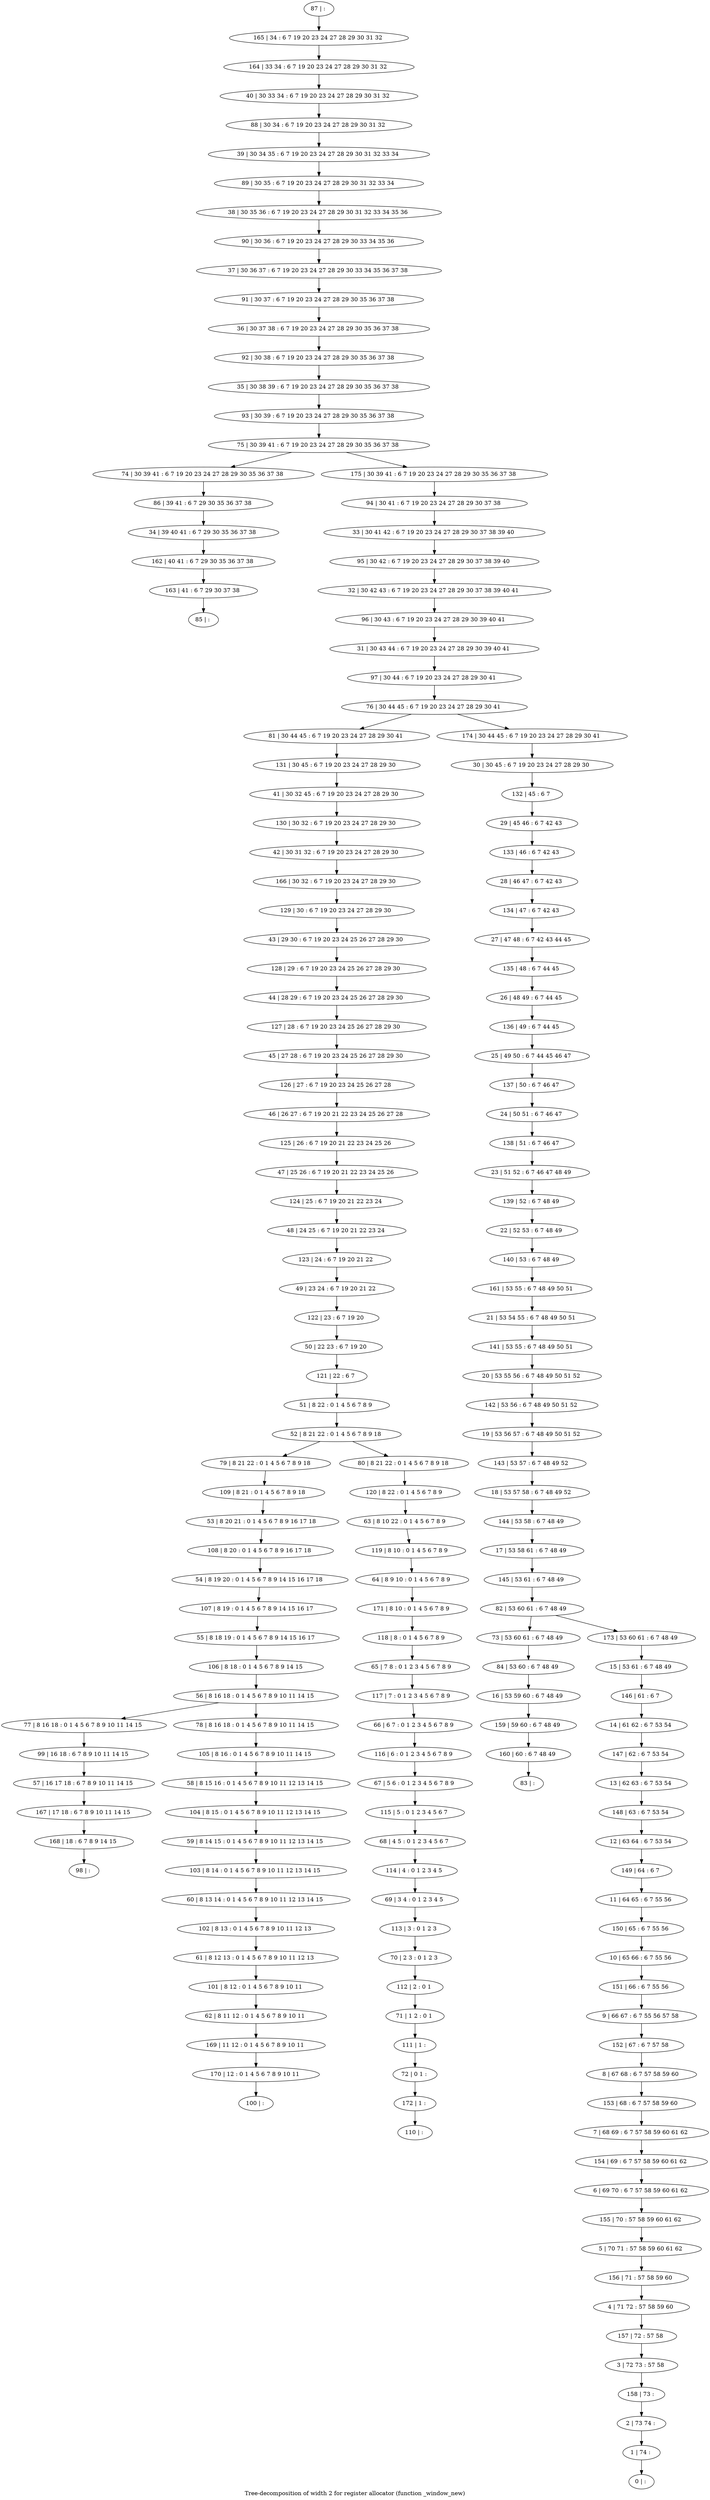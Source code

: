 digraph G {
graph [label="Tree-decomposition of width 2 for register allocator (function _window_new)"]
0[label="0 | : "];
1[label="1 | 74 : "];
2[label="2 | 73 74 : "];
3[label="3 | 72 73 : 57 58 "];
4[label="4 | 71 72 : 57 58 59 60 "];
5[label="5 | 70 71 : 57 58 59 60 61 62 "];
6[label="6 | 69 70 : 6 7 57 58 59 60 61 62 "];
7[label="7 | 68 69 : 6 7 57 58 59 60 61 62 "];
8[label="8 | 67 68 : 6 7 57 58 59 60 "];
9[label="9 | 66 67 : 6 7 55 56 57 58 "];
10[label="10 | 65 66 : 6 7 55 56 "];
11[label="11 | 64 65 : 6 7 55 56 "];
12[label="12 | 63 64 : 6 7 53 54 "];
13[label="13 | 62 63 : 6 7 53 54 "];
14[label="14 | 61 62 : 6 7 53 54 "];
15[label="15 | 53 61 : 6 7 48 49 "];
16[label="16 | 53 59 60 : 6 7 48 49 "];
17[label="17 | 53 58 61 : 6 7 48 49 "];
18[label="18 | 53 57 58 : 6 7 48 49 52 "];
19[label="19 | 53 56 57 : 6 7 48 49 50 51 52 "];
20[label="20 | 53 55 56 : 6 7 48 49 50 51 52 "];
21[label="21 | 53 54 55 : 6 7 48 49 50 51 "];
22[label="22 | 52 53 : 6 7 48 49 "];
23[label="23 | 51 52 : 6 7 46 47 48 49 "];
24[label="24 | 50 51 : 6 7 46 47 "];
25[label="25 | 49 50 : 6 7 44 45 46 47 "];
26[label="26 | 48 49 : 6 7 44 45 "];
27[label="27 | 47 48 : 6 7 42 43 44 45 "];
28[label="28 | 46 47 : 6 7 42 43 "];
29[label="29 | 45 46 : 6 7 42 43 "];
30[label="30 | 30 45 : 6 7 19 20 23 24 27 28 29 30 "];
31[label="31 | 30 43 44 : 6 7 19 20 23 24 27 28 29 30 39 40 41 "];
32[label="32 | 30 42 43 : 6 7 19 20 23 24 27 28 29 30 37 38 39 40 41 "];
33[label="33 | 30 41 42 : 6 7 19 20 23 24 27 28 29 30 37 38 39 40 "];
34[label="34 | 39 40 41 : 6 7 29 30 35 36 37 38 "];
35[label="35 | 30 38 39 : 6 7 19 20 23 24 27 28 29 30 35 36 37 38 "];
36[label="36 | 30 37 38 : 6 7 19 20 23 24 27 28 29 30 35 36 37 38 "];
37[label="37 | 30 36 37 : 6 7 19 20 23 24 27 28 29 30 33 34 35 36 37 38 "];
38[label="38 | 30 35 36 : 6 7 19 20 23 24 27 28 29 30 31 32 33 34 35 36 "];
39[label="39 | 30 34 35 : 6 7 19 20 23 24 27 28 29 30 31 32 33 34 "];
40[label="40 | 30 33 34 : 6 7 19 20 23 24 27 28 29 30 31 32 "];
41[label="41 | 30 32 45 : 6 7 19 20 23 24 27 28 29 30 "];
42[label="42 | 30 31 32 : 6 7 19 20 23 24 27 28 29 30 "];
43[label="43 | 29 30 : 6 7 19 20 23 24 25 26 27 28 29 30 "];
44[label="44 | 28 29 : 6 7 19 20 23 24 25 26 27 28 29 30 "];
45[label="45 | 27 28 : 6 7 19 20 23 24 25 26 27 28 29 30 "];
46[label="46 | 26 27 : 6 7 19 20 21 22 23 24 25 26 27 28 "];
47[label="47 | 25 26 : 6 7 19 20 21 22 23 24 25 26 "];
48[label="48 | 24 25 : 6 7 19 20 21 22 23 24 "];
49[label="49 | 23 24 : 6 7 19 20 21 22 "];
50[label="50 | 22 23 : 6 7 19 20 "];
51[label="51 | 8 22 : 0 1 4 5 6 7 8 9 "];
52[label="52 | 8 21 22 : 0 1 4 5 6 7 8 9 18 "];
53[label="53 | 8 20 21 : 0 1 4 5 6 7 8 9 16 17 18 "];
54[label="54 | 8 19 20 : 0 1 4 5 6 7 8 9 14 15 16 17 18 "];
55[label="55 | 8 18 19 : 0 1 4 5 6 7 8 9 14 15 16 17 "];
56[label="56 | 8 16 18 : 0 1 4 5 6 7 8 9 10 11 14 15 "];
57[label="57 | 16 17 18 : 6 7 8 9 10 11 14 15 "];
58[label="58 | 8 15 16 : 0 1 4 5 6 7 8 9 10 11 12 13 14 15 "];
59[label="59 | 8 14 15 : 0 1 4 5 6 7 8 9 10 11 12 13 14 15 "];
60[label="60 | 8 13 14 : 0 1 4 5 6 7 8 9 10 11 12 13 14 15 "];
61[label="61 | 8 12 13 : 0 1 4 5 6 7 8 9 10 11 12 13 "];
62[label="62 | 8 11 12 : 0 1 4 5 6 7 8 9 10 11 "];
63[label="63 | 8 10 22 : 0 1 4 5 6 7 8 9 "];
64[label="64 | 8 9 10 : 0 1 4 5 6 7 8 9 "];
65[label="65 | 7 8 : 0 1 2 3 4 5 6 7 8 9 "];
66[label="66 | 6 7 : 0 1 2 3 4 5 6 7 8 9 "];
67[label="67 | 5 6 : 0 1 2 3 4 5 6 7 8 9 "];
68[label="68 | 4 5 : 0 1 2 3 4 5 6 7 "];
69[label="69 | 3 4 : 0 1 2 3 4 5 "];
70[label="70 | 2 3 : 0 1 2 3 "];
71[label="71 | 1 2 : 0 1 "];
72[label="72 | 0 1 : "];
73[label="73 | 53 60 61 : 6 7 48 49 "];
74[label="74 | 30 39 41 : 6 7 19 20 23 24 27 28 29 30 35 36 37 38 "];
75[label="75 | 30 39 41 : 6 7 19 20 23 24 27 28 29 30 35 36 37 38 "];
76[label="76 | 30 44 45 : 6 7 19 20 23 24 27 28 29 30 41 "];
77[label="77 | 8 16 18 : 0 1 4 5 6 7 8 9 10 11 14 15 "];
78[label="78 | 8 16 18 : 0 1 4 5 6 7 8 9 10 11 14 15 "];
79[label="79 | 8 21 22 : 0 1 4 5 6 7 8 9 18 "];
80[label="80 | 8 21 22 : 0 1 4 5 6 7 8 9 18 "];
81[label="81 | 30 44 45 : 6 7 19 20 23 24 27 28 29 30 41 "];
82[label="82 | 53 60 61 : 6 7 48 49 "];
83[label="83 | : "];
84[label="84 | 53 60 : 6 7 48 49 "];
85[label="85 | : "];
86[label="86 | 39 41 : 6 7 29 30 35 36 37 38 "];
87[label="87 | : "];
88[label="88 | 30 34 : 6 7 19 20 23 24 27 28 29 30 31 32 "];
89[label="89 | 30 35 : 6 7 19 20 23 24 27 28 29 30 31 32 33 34 "];
90[label="90 | 30 36 : 6 7 19 20 23 24 27 28 29 30 33 34 35 36 "];
91[label="91 | 30 37 : 6 7 19 20 23 24 27 28 29 30 35 36 37 38 "];
92[label="92 | 30 38 : 6 7 19 20 23 24 27 28 29 30 35 36 37 38 "];
93[label="93 | 30 39 : 6 7 19 20 23 24 27 28 29 30 35 36 37 38 "];
94[label="94 | 30 41 : 6 7 19 20 23 24 27 28 29 30 37 38 "];
95[label="95 | 30 42 : 6 7 19 20 23 24 27 28 29 30 37 38 39 40 "];
96[label="96 | 30 43 : 6 7 19 20 23 24 27 28 29 30 39 40 41 "];
97[label="97 | 30 44 : 6 7 19 20 23 24 27 28 29 30 41 "];
98[label="98 | : "];
99[label="99 | 16 18 : 6 7 8 9 10 11 14 15 "];
100[label="100 | : "];
101[label="101 | 8 12 : 0 1 4 5 6 7 8 9 10 11 "];
102[label="102 | 8 13 : 0 1 4 5 6 7 8 9 10 11 12 13 "];
103[label="103 | 8 14 : 0 1 4 5 6 7 8 9 10 11 12 13 14 15 "];
104[label="104 | 8 15 : 0 1 4 5 6 7 8 9 10 11 12 13 14 15 "];
105[label="105 | 8 16 : 0 1 4 5 6 7 8 9 10 11 14 15 "];
106[label="106 | 8 18 : 0 1 4 5 6 7 8 9 14 15 "];
107[label="107 | 8 19 : 0 1 4 5 6 7 8 9 14 15 16 17 "];
108[label="108 | 8 20 : 0 1 4 5 6 7 8 9 16 17 18 "];
109[label="109 | 8 21 : 0 1 4 5 6 7 8 9 18 "];
110[label="110 | : "];
111[label="111 | 1 : "];
112[label="112 | 2 : 0 1 "];
113[label="113 | 3 : 0 1 2 3 "];
114[label="114 | 4 : 0 1 2 3 4 5 "];
115[label="115 | 5 : 0 1 2 3 4 5 6 7 "];
116[label="116 | 6 : 0 1 2 3 4 5 6 7 8 9 "];
117[label="117 | 7 : 0 1 2 3 4 5 6 7 8 9 "];
118[label="118 | 8 : 0 1 4 5 6 7 8 9 "];
119[label="119 | 8 10 : 0 1 4 5 6 7 8 9 "];
120[label="120 | 8 22 : 0 1 4 5 6 7 8 9 "];
121[label="121 | 22 : 6 7 "];
122[label="122 | 23 : 6 7 19 20 "];
123[label="123 | 24 : 6 7 19 20 21 22 "];
124[label="124 | 25 : 6 7 19 20 21 22 23 24 "];
125[label="125 | 26 : 6 7 19 20 21 22 23 24 25 26 "];
126[label="126 | 27 : 6 7 19 20 23 24 25 26 27 28 "];
127[label="127 | 28 : 6 7 19 20 23 24 25 26 27 28 29 30 "];
128[label="128 | 29 : 6 7 19 20 23 24 25 26 27 28 29 30 "];
129[label="129 | 30 : 6 7 19 20 23 24 27 28 29 30 "];
130[label="130 | 30 32 : 6 7 19 20 23 24 27 28 29 30 "];
131[label="131 | 30 45 : 6 7 19 20 23 24 27 28 29 30 "];
132[label="132 | 45 : 6 7 "];
133[label="133 | 46 : 6 7 42 43 "];
134[label="134 | 47 : 6 7 42 43 "];
135[label="135 | 48 : 6 7 44 45 "];
136[label="136 | 49 : 6 7 44 45 "];
137[label="137 | 50 : 6 7 46 47 "];
138[label="138 | 51 : 6 7 46 47 "];
139[label="139 | 52 : 6 7 48 49 "];
140[label="140 | 53 : 6 7 48 49 "];
141[label="141 | 53 55 : 6 7 48 49 50 51 "];
142[label="142 | 53 56 : 6 7 48 49 50 51 52 "];
143[label="143 | 53 57 : 6 7 48 49 52 "];
144[label="144 | 53 58 : 6 7 48 49 "];
145[label="145 | 53 61 : 6 7 48 49 "];
146[label="146 | 61 : 6 7 "];
147[label="147 | 62 : 6 7 53 54 "];
148[label="148 | 63 : 6 7 53 54 "];
149[label="149 | 64 : 6 7 "];
150[label="150 | 65 : 6 7 55 56 "];
151[label="151 | 66 : 6 7 55 56 "];
152[label="152 | 67 : 6 7 57 58 "];
153[label="153 | 68 : 6 7 57 58 59 60 "];
154[label="154 | 69 : 6 7 57 58 59 60 61 62 "];
155[label="155 | 70 : 57 58 59 60 61 62 "];
156[label="156 | 71 : 57 58 59 60 "];
157[label="157 | 72 : 57 58 "];
158[label="158 | 73 : "];
159[label="159 | 59 60 : 6 7 48 49 "];
160[label="160 | 60 : 6 7 48 49 "];
161[label="161 | 53 55 : 6 7 48 49 50 51 "];
162[label="162 | 40 41 : 6 7 29 30 35 36 37 38 "];
163[label="163 | 41 : 6 7 29 30 37 38 "];
164[label="164 | 33 34 : 6 7 19 20 23 24 27 28 29 30 31 32 "];
165[label="165 | 34 : 6 7 19 20 23 24 27 28 29 30 31 32 "];
166[label="166 | 30 32 : 6 7 19 20 23 24 27 28 29 30 "];
167[label="167 | 17 18 : 6 7 8 9 10 11 14 15 "];
168[label="168 | 18 : 6 7 8 9 14 15 "];
169[label="169 | 11 12 : 0 1 4 5 6 7 8 9 10 11 "];
170[label="170 | 12 : 0 1 4 5 6 7 8 9 10 11 "];
171[label="171 | 8 10 : 0 1 4 5 6 7 8 9 "];
172[label="172 | 1 : "];
173[label="173 | 53 60 61 : 6 7 48 49 "];
174[label="174 | 30 44 45 : 6 7 19 20 23 24 27 28 29 30 41 "];
175[label="175 | 30 39 41 : 6 7 19 20 23 24 27 28 29 30 35 36 37 38 "];
51->52 ;
56->77 ;
56->78 ;
52->79 ;
52->80 ;
84->16 ;
73->84 ;
86->34 ;
74->86 ;
99->57 ;
77->99 ;
101->62 ;
61->101 ;
102->61 ;
60->102 ;
103->60 ;
59->103 ;
104->59 ;
58->104 ;
105->58 ;
78->105 ;
106->56 ;
55->106 ;
107->55 ;
54->107 ;
108->54 ;
53->108 ;
109->53 ;
79->109 ;
111->72 ;
71->111 ;
112->71 ;
70->112 ;
113->70 ;
69->113 ;
114->69 ;
68->114 ;
115->68 ;
67->115 ;
116->67 ;
66->116 ;
117->66 ;
65->117 ;
118->65 ;
119->64 ;
63->119 ;
120->63 ;
80->120 ;
121->51 ;
50->121 ;
122->50 ;
49->122 ;
123->49 ;
48->123 ;
124->48 ;
47->124 ;
125->47 ;
46->125 ;
126->46 ;
45->126 ;
127->45 ;
44->127 ;
128->44 ;
43->128 ;
129->43 ;
130->42 ;
41->130 ;
131->41 ;
81->131 ;
16->159 ;
160->83 ;
159->160 ;
34->162 ;
163->85 ;
162->163 ;
166->129 ;
42->166 ;
57->167 ;
168->98 ;
167->168 ;
62->169 ;
170->100 ;
169->170 ;
171->118 ;
64->171 ;
172->110 ;
72->172 ;
87->165 ;
165->164 ;
164->40 ;
40->88 ;
88->39 ;
39->89 ;
89->38 ;
38->90 ;
90->37 ;
37->91 ;
91->36 ;
36->92 ;
92->35 ;
35->93 ;
93->75 ;
94->33 ;
33->95 ;
95->32 ;
32->96 ;
96->31 ;
31->97 ;
97->76 ;
30->132 ;
132->29 ;
29->133 ;
133->28 ;
28->134 ;
134->27 ;
27->135 ;
135->26 ;
26->136 ;
136->25 ;
25->137 ;
137->24 ;
24->138 ;
138->23 ;
23->139 ;
139->22 ;
22->140 ;
140->161 ;
161->21 ;
21->141 ;
141->20 ;
20->142 ;
142->19 ;
19->143 ;
143->18 ;
18->144 ;
144->17 ;
17->145 ;
145->82 ;
15->146 ;
146->14 ;
14->147 ;
147->13 ;
13->148 ;
148->12 ;
12->149 ;
149->11 ;
11->150 ;
150->10 ;
10->151 ;
151->9 ;
9->152 ;
152->8 ;
8->153 ;
153->7 ;
7->154 ;
154->6 ;
6->155 ;
155->5 ;
5->156 ;
156->4 ;
4->157 ;
157->3 ;
3->158 ;
158->2 ;
2->1 ;
1->0 ;
173->15 ;
174->30 ;
175->94 ;
82->73 ;
82->173 ;
76->81 ;
76->174 ;
75->74 ;
75->175 ;
}
